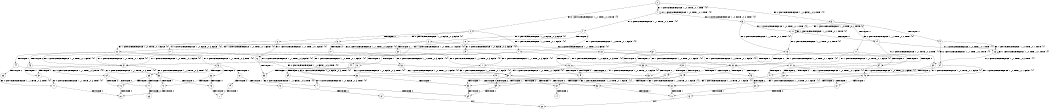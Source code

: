 digraph BCG {
size = "7, 10.5";
center = TRUE;
node [shape = circle];
0 [peripheries = 2];
0 -> 1 [label = "EX !1 !ATOMIC_EXCH_BRANCH (1, +0, TRUE, +0, 1, TRUE) !{0}"];
0 -> 2 [label = "EX !2 !ATOMIC_EXCH_BRANCH (1, +1, TRUE, +0, 2, TRUE) !{0}"];
0 -> 3 [label = "EX !0 !ATOMIC_EXCH_BRANCH (1, +0, FALSE, +0, 3, TRUE) !{0}"];
1 -> 4 [label = "EX !2 !ATOMIC_EXCH_BRANCH (1, +1, TRUE, +0, 2, TRUE) !{0}"];
1 -> 5 [label = "EX !0 !ATOMIC_EXCH_BRANCH (1, +0, FALSE, +0, 3, TRUE) !{0}"];
1 -> 1 [label = "EX !1 !ATOMIC_EXCH_BRANCH (1, +0, TRUE, +0, 1, TRUE) !{0}"];
2 -> 6 [label = "TERMINATE !2"];
2 -> 7 [label = "EX !1 !ATOMIC_EXCH_BRANCH (1, +0, TRUE, +0, 1, FALSE) !{0}"];
2 -> 8 [label = "EX !0 !ATOMIC_EXCH_BRANCH (1, +0, FALSE, +0, 3, FALSE) !{0}"];
3 -> 9 [label = "TERMINATE !0"];
3 -> 10 [label = "EX !1 !ATOMIC_EXCH_BRANCH (1, +0, TRUE, +0, 1, TRUE) !{0}"];
3 -> 11 [label = "EX !2 !ATOMIC_EXCH_BRANCH (1, +1, TRUE, +0, 2, TRUE) !{0}"];
4 -> 12 [label = "TERMINATE !2"];
4 -> 13 [label = "EX !0 !ATOMIC_EXCH_BRANCH (1, +0, FALSE, +0, 3, FALSE) !{0}"];
4 -> 7 [label = "EX !1 !ATOMIC_EXCH_BRANCH (1, +0, TRUE, +0, 1, FALSE) !{0}"];
5 -> 14 [label = "TERMINATE !0"];
5 -> 15 [label = "EX !2 !ATOMIC_EXCH_BRANCH (1, +1, TRUE, +0, 2, TRUE) !{0}"];
5 -> 10 [label = "EX !1 !ATOMIC_EXCH_BRANCH (1, +0, TRUE, +0, 1, TRUE) !{0}"];
6 -> 16 [label = "EX !1 !ATOMIC_EXCH_BRANCH (1, +0, TRUE, +0, 1, FALSE) !{0}"];
6 -> 17 [label = "EX !0 !ATOMIC_EXCH_BRANCH (1, +0, FALSE, +0, 3, FALSE) !{0}"];
7 -> 18 [label = "TERMINATE !1"];
7 -> 19 [label = "TERMINATE !2"];
7 -> 20 [label = "EX !0 !ATOMIC_EXCH_BRANCH (1, +0, FALSE, +0, 3, TRUE) !{0}"];
8 -> 21 [label = "TERMINATE !2"];
8 -> 22 [label = "EX !1 !ATOMIC_EXCH_BRANCH (1, +0, TRUE, +0, 1, FALSE) !{0}"];
8 -> 23 [label = "EX !0 !ATOMIC_EXCH_BRANCH (1, +1, TRUE, +0, 3, FALSE) !{0}"];
9 -> 24 [label = "EX !2 !ATOMIC_EXCH_BRANCH (1, +1, TRUE, +0, 2, TRUE) !{1}"];
9 -> 25 [label = "EX !1 !ATOMIC_EXCH_BRANCH (1, +0, TRUE, +0, 1, TRUE) !{1}"];
10 -> 14 [label = "TERMINATE !0"];
10 -> 15 [label = "EX !2 !ATOMIC_EXCH_BRANCH (1, +1, TRUE, +0, 2, TRUE) !{0}"];
10 -> 10 [label = "EX !1 !ATOMIC_EXCH_BRANCH (1, +0, TRUE, +0, 1, TRUE) !{0}"];
11 -> 26 [label = "TERMINATE !2"];
11 -> 27 [label = "TERMINATE !0"];
11 -> 28 [label = "EX !1 !ATOMIC_EXCH_BRANCH (1, +0, TRUE, +0, 1, FALSE) !{0}"];
12 -> 29 [label = "EX !0 !ATOMIC_EXCH_BRANCH (1, +0, FALSE, +0, 3, FALSE) !{0}"];
12 -> 16 [label = "EX !1 !ATOMIC_EXCH_BRANCH (1, +0, TRUE, +0, 1, FALSE) !{0}"];
13 -> 30 [label = "TERMINATE !2"];
13 -> 22 [label = "EX !1 !ATOMIC_EXCH_BRANCH (1, +0, TRUE, +0, 1, FALSE) !{0}"];
13 -> 31 [label = "EX !0 !ATOMIC_EXCH_BRANCH (1, +1, TRUE, +0, 3, FALSE) !{0}"];
14 -> 32 [label = "EX !2 !ATOMIC_EXCH_BRANCH (1, +1, TRUE, +0, 2, TRUE) !{1}"];
14 -> 25 [label = "EX !1 !ATOMIC_EXCH_BRANCH (1, +0, TRUE, +0, 1, TRUE) !{1}"];
15 -> 33 [label = "TERMINATE !2"];
15 -> 34 [label = "TERMINATE !0"];
15 -> 28 [label = "EX !1 !ATOMIC_EXCH_BRANCH (1, +0, TRUE, +0, 1, FALSE) !{0}"];
16 -> 35 [label = "TERMINATE !1"];
16 -> 36 [label = "EX !0 !ATOMIC_EXCH_BRANCH (1, +0, FALSE, +0, 3, TRUE) !{0}"];
17 -> 37 [label = "EX !1 !ATOMIC_EXCH_BRANCH (1, +0, TRUE, +0, 1, FALSE) !{0}"];
17 -> 38 [label = "EX !0 !ATOMIC_EXCH_BRANCH (1, +1, TRUE, +0, 3, FALSE) !{0}"];
18 -> 39 [label = "TERMINATE !2"];
18 -> 40 [label = "EX !0 !ATOMIC_EXCH_BRANCH (1, +0, FALSE, +0, 3, TRUE) !{0}"];
19 -> 35 [label = "TERMINATE !1"];
19 -> 36 [label = "EX !0 !ATOMIC_EXCH_BRANCH (1, +0, FALSE, +0, 3, TRUE) !{0}"];
20 -> 41 [label = "TERMINATE !1"];
20 -> 42 [label = "TERMINATE !2"];
20 -> 43 [label = "TERMINATE !0"];
21 -> 37 [label = "EX !1 !ATOMIC_EXCH_BRANCH (1, +0, TRUE, +0, 1, FALSE) !{0}"];
21 -> 38 [label = "EX !0 !ATOMIC_EXCH_BRANCH (1, +1, TRUE, +0, 3, FALSE) !{0}"];
22 -> 44 [label = "TERMINATE !1"];
22 -> 45 [label = "TERMINATE !2"];
22 -> 46 [label = "EX !0 !ATOMIC_EXCH_BRANCH (1, +1, TRUE, +0, 3, TRUE) !{0}"];
23 -> 26 [label = "TERMINATE !2"];
23 -> 27 [label = "TERMINATE !0"];
23 -> 28 [label = "EX !1 !ATOMIC_EXCH_BRANCH (1, +0, TRUE, +0, 1, FALSE) !{0}"];
24 -> 47 [label = "TERMINATE !2"];
24 -> 48 [label = "EX !1 !ATOMIC_EXCH_BRANCH (1, +0, TRUE, +0, 1, FALSE) !{1}"];
25 -> 32 [label = "EX !2 !ATOMIC_EXCH_BRANCH (1, +1, TRUE, +0, 2, TRUE) !{1}"];
25 -> 25 [label = "EX !1 !ATOMIC_EXCH_BRANCH (1, +0, TRUE, +0, 1, TRUE) !{1}"];
26 -> 49 [label = "TERMINATE !0"];
26 -> 50 [label = "EX !1 !ATOMIC_EXCH_BRANCH (1, +0, TRUE, +0, 1, FALSE) !{0}"];
27 -> 47 [label = "TERMINATE !2"];
27 -> 48 [label = "EX !1 !ATOMIC_EXCH_BRANCH (1, +0, TRUE, +0, 1, FALSE) !{1}"];
28 -> 41 [label = "TERMINATE !1"];
28 -> 42 [label = "TERMINATE !2"];
28 -> 43 [label = "TERMINATE !0"];
29 -> 37 [label = "EX !1 !ATOMIC_EXCH_BRANCH (1, +0, TRUE, +0, 1, FALSE) !{0}"];
29 -> 51 [label = "EX !0 !ATOMIC_EXCH_BRANCH (1, +1, TRUE, +0, 3, FALSE) !{0}"];
30 -> 37 [label = "EX !1 !ATOMIC_EXCH_BRANCH (1, +0, TRUE, +0, 1, FALSE) !{0}"];
30 -> 51 [label = "EX !0 !ATOMIC_EXCH_BRANCH (1, +1, TRUE, +0, 3, FALSE) !{0}"];
31 -> 33 [label = "TERMINATE !2"];
31 -> 34 [label = "TERMINATE !0"];
31 -> 28 [label = "EX !1 !ATOMIC_EXCH_BRANCH (1, +0, TRUE, +0, 1, FALSE) !{0}"];
32 -> 52 [label = "TERMINATE !2"];
32 -> 48 [label = "EX !1 !ATOMIC_EXCH_BRANCH (1, +0, TRUE, +0, 1, FALSE) !{1}"];
33 -> 53 [label = "TERMINATE !0"];
33 -> 50 [label = "EX !1 !ATOMIC_EXCH_BRANCH (1, +0, TRUE, +0, 1, FALSE) !{0}"];
34 -> 52 [label = "TERMINATE !2"];
34 -> 48 [label = "EX !1 !ATOMIC_EXCH_BRANCH (1, +0, TRUE, +0, 1, FALSE) !{1}"];
35 -> 54 [label = "EX !0 !ATOMIC_EXCH_BRANCH (1, +0, FALSE, +0, 3, TRUE) !{0}"];
36 -> 55 [label = "TERMINATE !1"];
36 -> 56 [label = "TERMINATE !0"];
37 -> 57 [label = "TERMINATE !1"];
37 -> 58 [label = "EX !0 !ATOMIC_EXCH_BRANCH (1, +1, TRUE, +0, 3, TRUE) !{0}"];
38 -> 49 [label = "TERMINATE !0"];
38 -> 50 [label = "EX !1 !ATOMIC_EXCH_BRANCH (1, +0, TRUE, +0, 1, FALSE) !{0}"];
39 -> 54 [label = "EX !0 !ATOMIC_EXCH_BRANCH (1, +0, FALSE, +0, 3, TRUE) !{0}"];
40 -> 59 [label = "TERMINATE !2"];
40 -> 60 [label = "TERMINATE !0"];
41 -> 59 [label = "TERMINATE !2"];
41 -> 60 [label = "TERMINATE !0"];
42 -> 55 [label = "TERMINATE !1"];
42 -> 56 [label = "TERMINATE !0"];
43 -> 61 [label = "TERMINATE !1"];
43 -> 62 [label = "TERMINATE !2"];
44 -> 63 [label = "TERMINATE !2"];
44 -> 64 [label = "EX !0 !ATOMIC_EXCH_BRANCH (1, +1, TRUE, +0, 3, TRUE) !{0}"];
45 -> 57 [label = "TERMINATE !1"];
45 -> 58 [label = "EX !0 !ATOMIC_EXCH_BRANCH (1, +1, TRUE, +0, 3, TRUE) !{0}"];
46 -> 65 [label = "TERMINATE !1"];
46 -> 66 [label = "TERMINATE !2"];
46 -> 67 [label = "TERMINATE !0"];
47 -> 68 [label = "EX !1 !ATOMIC_EXCH_BRANCH (1, +0, TRUE, +0, 1, FALSE) !{1}"];
48 -> 61 [label = "TERMINATE !1"];
48 -> 62 [label = "TERMINATE !2"];
49 -> 68 [label = "EX !1 !ATOMIC_EXCH_BRANCH (1, +0, TRUE, +0, 1, FALSE) !{1}"];
50 -> 55 [label = "TERMINATE !1"];
50 -> 56 [label = "TERMINATE !0"];
51 -> 53 [label = "TERMINATE !0"];
51 -> 50 [label = "EX !1 !ATOMIC_EXCH_BRANCH (1, +0, TRUE, +0, 1, FALSE) !{0}"];
52 -> 68 [label = "EX !1 !ATOMIC_EXCH_BRANCH (1, +0, TRUE, +0, 1, FALSE) !{1}"];
53 -> 68 [label = "EX !1 !ATOMIC_EXCH_BRANCH (1, +0, TRUE, +0, 1, FALSE) !{1}"];
54 -> 69 [label = "TERMINATE !0"];
55 -> 69 [label = "TERMINATE !0"];
56 -> 70 [label = "TERMINATE !1"];
57 -> 71 [label = "EX !0 !ATOMIC_EXCH_BRANCH (1, +1, TRUE, +0, 3, TRUE) !{0}"];
58 -> 72 [label = "TERMINATE !1"];
58 -> 73 [label = "TERMINATE !0"];
59 -> 69 [label = "TERMINATE !0"];
60 -> 74 [label = "TERMINATE !2"];
61 -> 75 [label = "TERMINATE !2"];
62 -> 70 [label = "TERMINATE !1"];
63 -> 71 [label = "EX !0 !ATOMIC_EXCH_BRANCH (1, +1, TRUE, +0, 3, TRUE) !{0}"];
64 -> 76 [label = "TERMINATE !2"];
64 -> 77 [label = "TERMINATE !0"];
65 -> 76 [label = "TERMINATE !2"];
65 -> 77 [label = "TERMINATE !0"];
66 -> 72 [label = "TERMINATE !1"];
66 -> 73 [label = "TERMINATE !0"];
67 -> 78 [label = "TERMINATE !1"];
67 -> 79 [label = "TERMINATE !2"];
68 -> 70 [label = "TERMINATE !1"];
71 -> 80 [label = "TERMINATE !0"];
72 -> 80 [label = "TERMINATE !0"];
73 -> 81 [label = "TERMINATE !1"];
75 -> 82 [label = "exit"];
76 -> 80 [label = "TERMINATE !0"];
77 -> 83 [label = "TERMINATE !2"];
78 -> 84 [label = "TERMINATE !2"];
79 -> 81 [label = "TERMINATE !1"];
84 -> 82 [label = "exit"];
}
